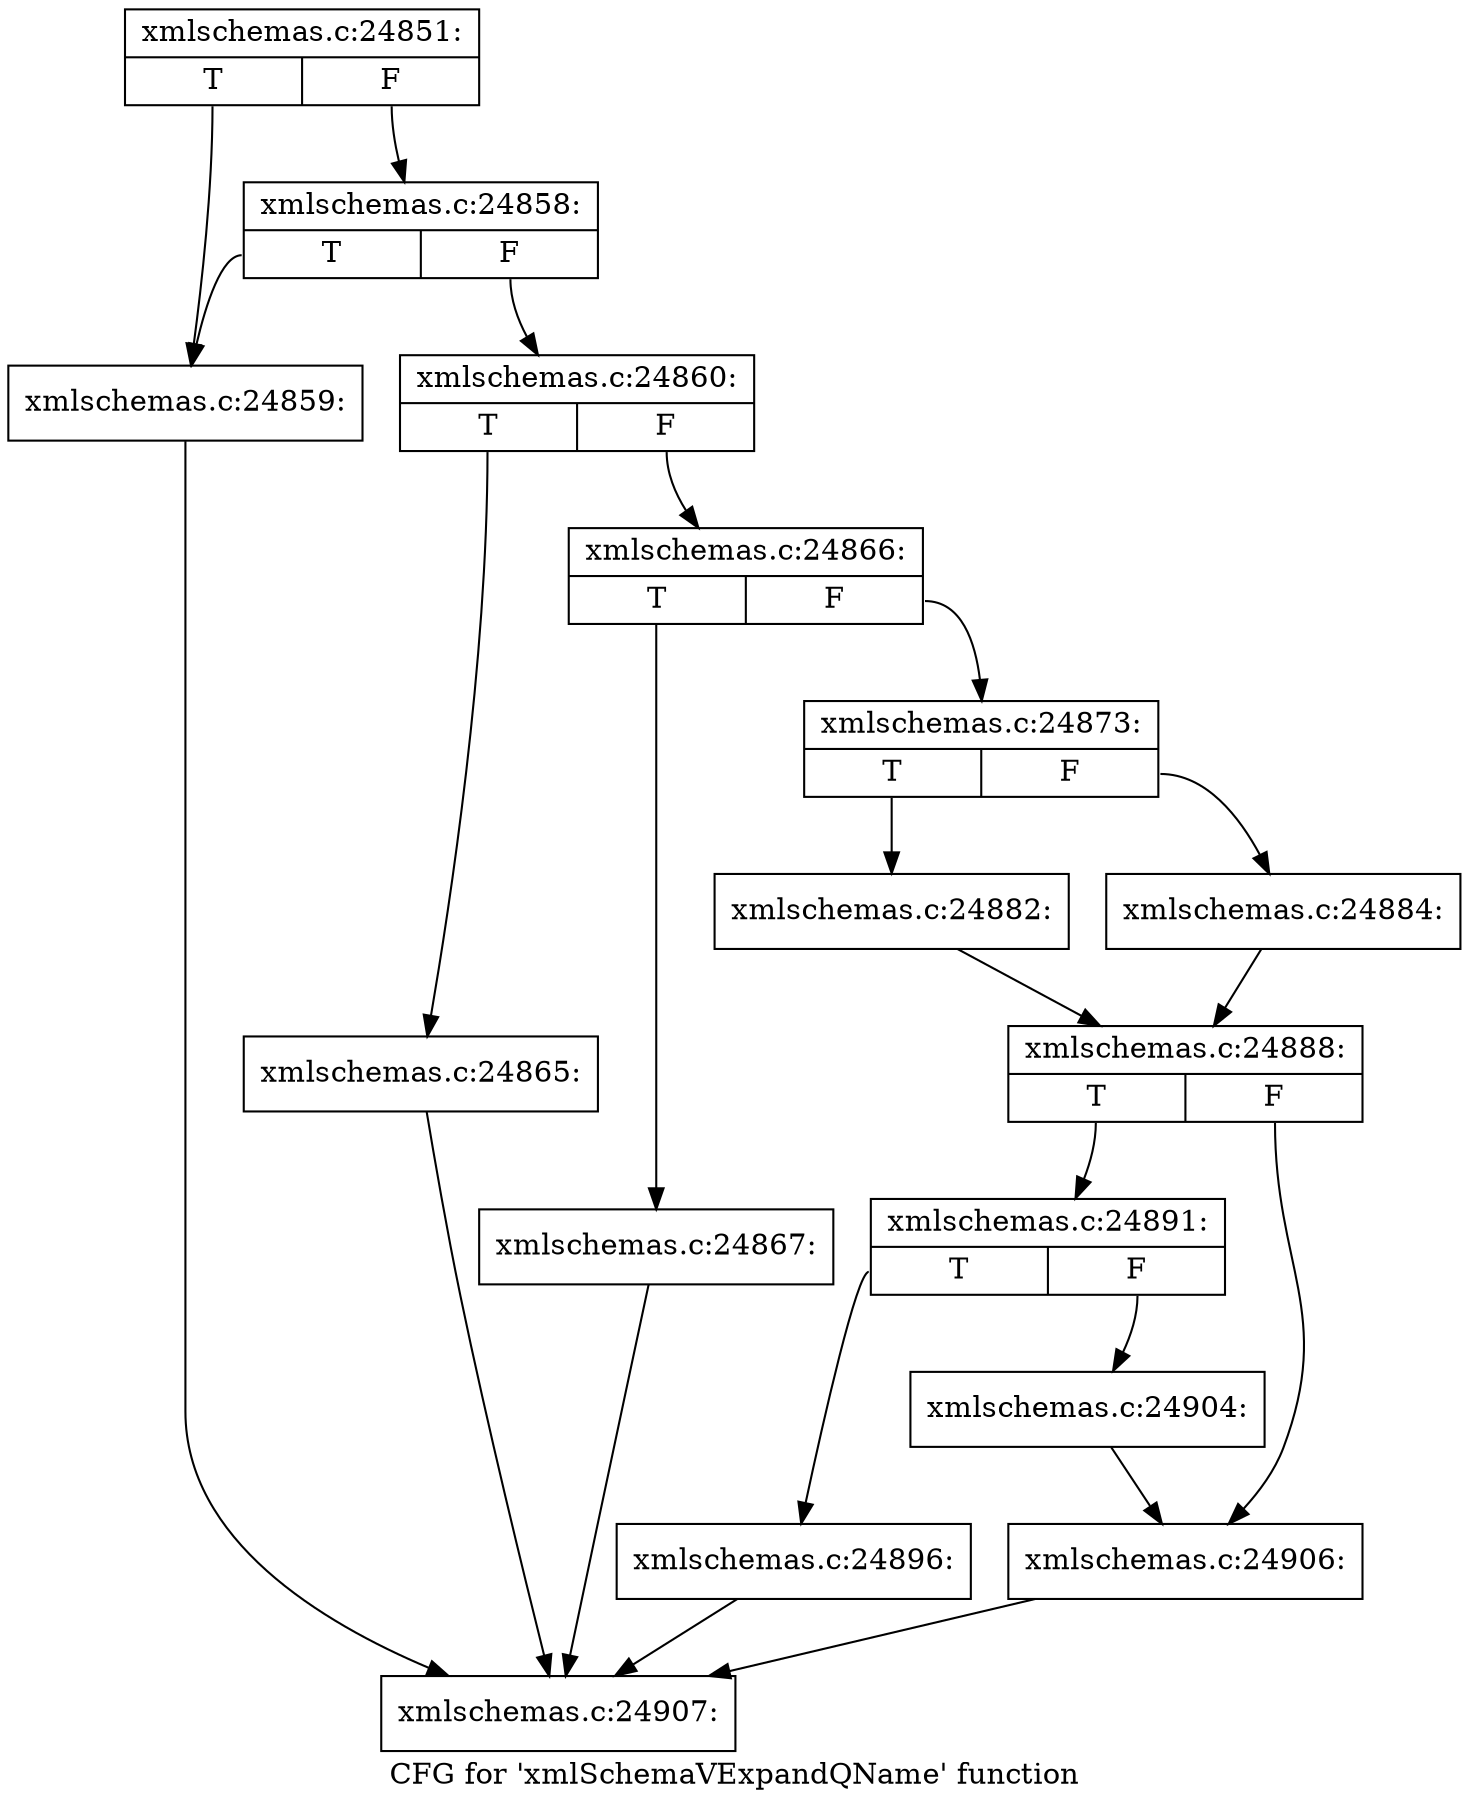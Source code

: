 digraph "CFG for 'xmlSchemaVExpandQName' function" {
	label="CFG for 'xmlSchemaVExpandQName' function";

	Node0x55d02678dec0 [shape=record,label="{xmlschemas.c:24851:|{<s0>T|<s1>F}}"];
	Node0x55d02678dec0:s0 -> Node0x55d026796270;
	Node0x55d02678dec0:s1 -> Node0x55d026796310;
	Node0x55d026796310 [shape=record,label="{xmlschemas.c:24858:|{<s0>T|<s1>F}}"];
	Node0x55d026796310:s0 -> Node0x55d026796270;
	Node0x55d026796310:s1 -> Node0x55d0267962c0;
	Node0x55d026796270 [shape=record,label="{xmlschemas.c:24859:}"];
	Node0x55d026796270 -> Node0x55d02678df10;
	Node0x55d0267962c0 [shape=record,label="{xmlschemas.c:24860:|{<s0>T|<s1>F}}"];
	Node0x55d0267962c0:s0 -> Node0x55d026796f40;
	Node0x55d0267962c0:s1 -> Node0x55d026796f90;
	Node0x55d026796f40 [shape=record,label="{xmlschemas.c:24865:}"];
	Node0x55d026796f40 -> Node0x55d02678df10;
	Node0x55d026796f90 [shape=record,label="{xmlschemas.c:24866:|{<s0>T|<s1>F}}"];
	Node0x55d026796f90:s0 -> Node0x55d026797480;
	Node0x55d026796f90:s1 -> Node0x55d0267974d0;
	Node0x55d026797480 [shape=record,label="{xmlschemas.c:24867:}"];
	Node0x55d026797480 -> Node0x55d02678df10;
	Node0x55d0267974d0 [shape=record,label="{xmlschemas.c:24873:|{<s0>T|<s1>F}}"];
	Node0x55d0267974d0:s0 -> Node0x55d0267986e0;
	Node0x55d0267974d0:s1 -> Node0x55d026798780;
	Node0x55d0267986e0 [shape=record,label="{xmlschemas.c:24882:}"];
	Node0x55d0267986e0 -> Node0x55d026798730;
	Node0x55d026798780 [shape=record,label="{xmlschemas.c:24884:}"];
	Node0x55d026798780 -> Node0x55d026798730;
	Node0x55d026798730 [shape=record,label="{xmlschemas.c:24888:|{<s0>T|<s1>F}}"];
	Node0x55d026798730:s0 -> Node0x55d026799b60;
	Node0x55d026798730:s1 -> Node0x55d026799bb0;
	Node0x55d026799b60 [shape=record,label="{xmlschemas.c:24891:|{<s0>T|<s1>F}}"];
	Node0x55d026799b60:s0 -> Node0x55d02679a0c0;
	Node0x55d026799b60:s1 -> Node0x55d02679a110;
	Node0x55d02679a0c0 [shape=record,label="{xmlschemas.c:24896:}"];
	Node0x55d02679a0c0 -> Node0x55d02678df10;
	Node0x55d02679a110 [shape=record,label="{xmlschemas.c:24904:}"];
	Node0x55d02679a110 -> Node0x55d026799bb0;
	Node0x55d026799bb0 [shape=record,label="{xmlschemas.c:24906:}"];
	Node0x55d026799bb0 -> Node0x55d02678df10;
	Node0x55d02678df10 [shape=record,label="{xmlschemas.c:24907:}"];
}
